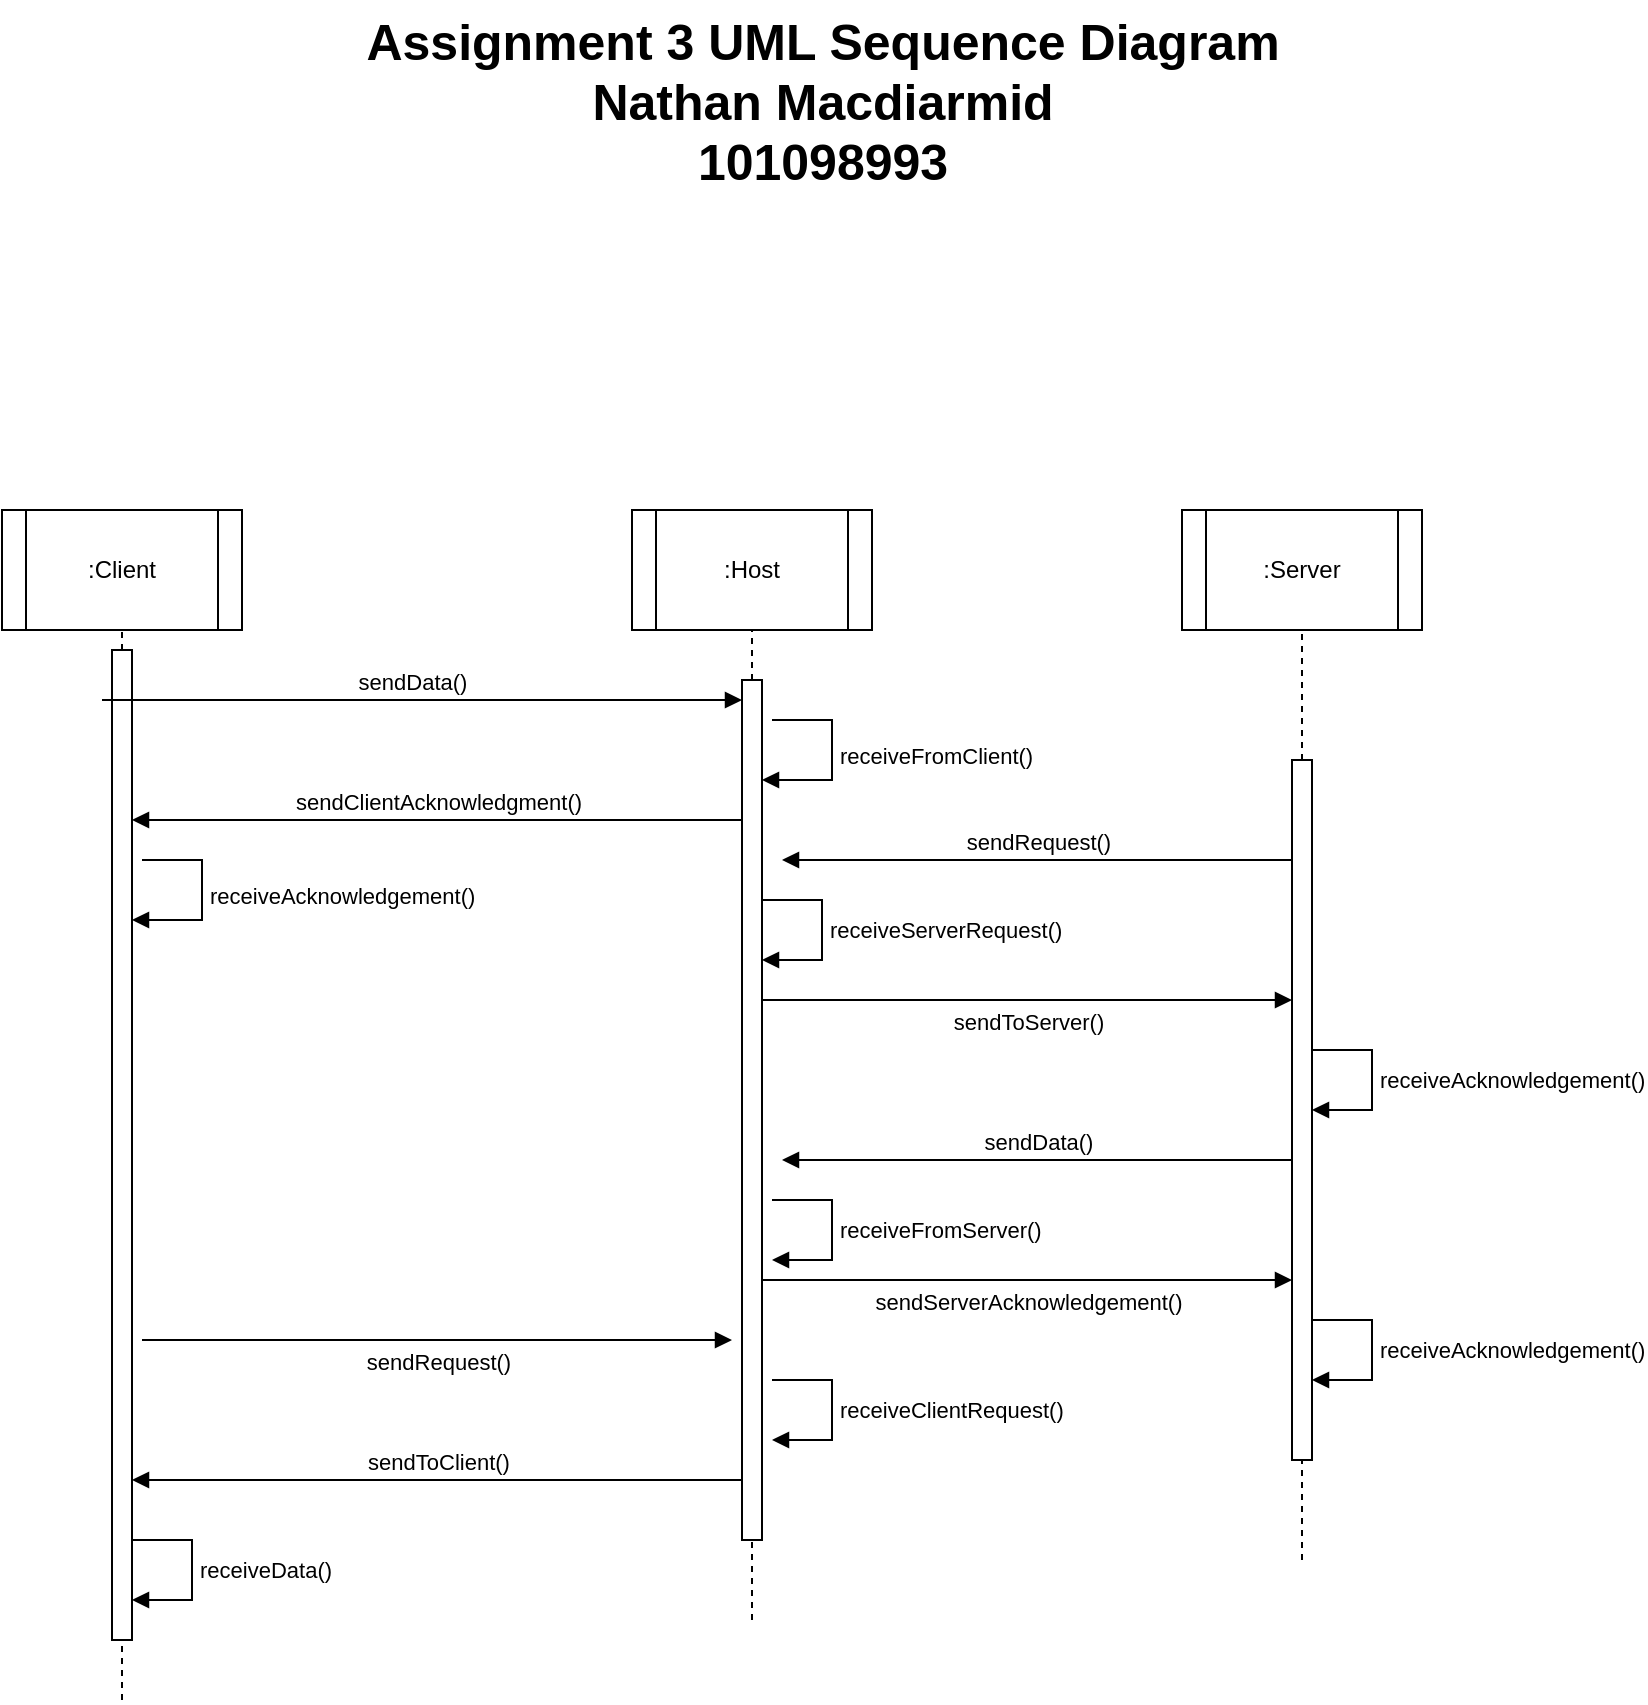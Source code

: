 <mxfile version="20.8.5" type="device"><diagram name="Page-1" id="S5A2Rhq36gFVXJn8bWv5"><mxGraphModel dx="954" dy="591" grid="1" gridSize="10" guides="1" tooltips="1" connect="1" arrows="1" fold="1" page="1" pageScale="1" pageWidth="850" pageHeight="1100" math="0" shadow="0"><root><mxCell id="0"/><mxCell id="1" parent="0"/><mxCell id="I9waspLgEDSn2PlxVmk4-1" value=":Client" style="shape=process;whiteSpace=wrap;html=1;backgroundOutline=1;" parent="1" vertex="1"><mxGeometry x="10" y="325" width="120" height="60" as="geometry"/></mxCell><mxCell id="I9waspLgEDSn2PlxVmk4-4" value="" style="endArrow=none;dashed=1;html=1;rounded=0;entryX=0.5;entryY=1;entryDx=0;entryDy=0;startArrow=none;" parent="1" source="I9waspLgEDSn2PlxVmk4-11" target="I9waspLgEDSn2PlxVmk4-1" edge="1"><mxGeometry width="50" height="50" relative="1" as="geometry"><mxPoint x="70" y="957" as="sourcePoint"/><mxPoint x="230" y="145" as="targetPoint"/></mxGeometry></mxCell><mxCell id="I9waspLgEDSn2PlxVmk4-5" value=":Server" style="shape=process;whiteSpace=wrap;html=1;backgroundOutline=1;" parent="1" vertex="1"><mxGeometry x="600" y="325" width="120" height="60" as="geometry"/></mxCell><mxCell id="I9waspLgEDSn2PlxVmk4-6" value="" style="endArrow=none;dashed=1;html=1;rounded=0;entryX=0.5;entryY=1;entryDx=0;entryDy=0;startArrow=none;" parent="1" source="I9waspLgEDSn2PlxVmk4-21" target="I9waspLgEDSn2PlxVmk4-5" edge="1"><mxGeometry width="50" height="50" relative="1" as="geometry"><mxPoint x="660" y="1135" as="sourcePoint"/><mxPoint x="820" y="145" as="targetPoint"/></mxGeometry></mxCell><mxCell id="I9waspLgEDSn2PlxVmk4-7" value=":Host" style="shape=process;whiteSpace=wrap;html=1;backgroundOutline=1;" parent="1" vertex="1"><mxGeometry x="325" y="325" width="120" height="60" as="geometry"/></mxCell><mxCell id="I9waspLgEDSn2PlxVmk4-8" value="" style="endArrow=none;dashed=1;html=1;rounded=0;entryX=0.5;entryY=1;entryDx=0;entryDy=0;startArrow=none;" parent="1" source="I9waspLgEDSn2PlxVmk4-16" target="I9waspLgEDSn2PlxVmk4-7" edge="1"><mxGeometry width="50" height="50" relative="1" as="geometry"><mxPoint x="385" y="957" as="sourcePoint"/><mxPoint x="545" y="145" as="targetPoint"/></mxGeometry></mxCell><mxCell id="I9waspLgEDSn2PlxVmk4-13" value="" style="endArrow=none;dashed=1;html=1;rounded=0;entryX=0.5;entryY=1;entryDx=0;entryDy=0;" parent="1" target="I9waspLgEDSn2PlxVmk4-11" edge="1"><mxGeometry width="50" height="50" relative="1" as="geometry"><mxPoint x="70" y="920" as="sourcePoint"/><mxPoint x="70" y="385" as="targetPoint"/></mxGeometry></mxCell><mxCell id="I9waspLgEDSn2PlxVmk4-11" value="" style="html=1;points=[];perimeter=orthogonalPerimeter;outlineConnect=0;targetShapes=umlLifeline;portConstraint=eastwest;newEdgeStyle={&quot;edgeStyle&quot;:&quot;elbowEdgeStyle&quot;,&quot;elbow&quot;:&quot;vertical&quot;,&quot;curved&quot;:0,&quot;rounded&quot;:0};" parent="1" vertex="1"><mxGeometry x="65" y="395" width="10" height="495" as="geometry"/></mxCell><mxCell id="I9waspLgEDSn2PlxVmk4-17" value="" style="endArrow=none;dashed=1;html=1;rounded=0;entryX=0.5;entryY=1;entryDx=0;entryDy=0;" parent="1" target="I9waspLgEDSn2PlxVmk4-16" edge="1"><mxGeometry width="50" height="50" relative="1" as="geometry"><mxPoint x="385" y="880" as="sourcePoint"/><mxPoint x="385" y="385" as="targetPoint"/></mxGeometry></mxCell><mxCell id="I9waspLgEDSn2PlxVmk4-16" value="" style="html=1;points=[];perimeter=orthogonalPerimeter;outlineConnect=0;targetShapes=umlLifeline;portConstraint=eastwest;newEdgeStyle={&quot;edgeStyle&quot;:&quot;elbowEdgeStyle&quot;,&quot;elbow&quot;:&quot;vertical&quot;,&quot;curved&quot;:0,&quot;rounded&quot;:0};" parent="1" vertex="1"><mxGeometry x="380" y="410" width="10" height="430" as="geometry"/></mxCell><mxCell id="I9waspLgEDSn2PlxVmk4-18" value="sendData()" style="html=1;verticalAlign=bottom;endArrow=block;edgeStyle=elbowEdgeStyle;elbow=vertical;curved=0;rounded=0;" parent="1" target="I9waspLgEDSn2PlxVmk4-16" edge="1"><mxGeometry width="80" relative="1" as="geometry"><mxPoint x="70" y="420" as="sourcePoint"/><mxPoint x="155" y="505" as="targetPoint"/><Array as="points"><mxPoint x="60" y="420"/></Array></mxGeometry></mxCell><mxCell id="I9waspLgEDSn2PlxVmk4-22" value="" style="endArrow=none;dashed=1;html=1;rounded=0;entryX=0.5;entryY=1;entryDx=0;entryDy=0;" parent="1" target="I9waspLgEDSn2PlxVmk4-21" edge="1"><mxGeometry width="50" height="50" relative="1" as="geometry"><mxPoint x="660" y="850" as="sourcePoint"/><mxPoint x="660" y="385" as="targetPoint"/></mxGeometry></mxCell><mxCell id="I9waspLgEDSn2PlxVmk4-21" value="" style="html=1;points=[];perimeter=orthogonalPerimeter;outlineConnect=0;targetShapes=umlLifeline;portConstraint=eastwest;newEdgeStyle={&quot;edgeStyle&quot;:&quot;elbowEdgeStyle&quot;,&quot;elbow&quot;:&quot;vertical&quot;,&quot;curved&quot;:0,&quot;rounded&quot;:0};" parent="1" vertex="1"><mxGeometry x="655" y="450" width="10" height="350" as="geometry"/></mxCell><mxCell id="I9waspLgEDSn2PlxVmk4-26" value="sendRequest()" style="html=1;verticalAlign=bottom;endArrow=block;edgeStyle=elbowEdgeStyle;elbow=vertical;curved=0;rounded=0;" parent="1" source="I9waspLgEDSn2PlxVmk4-21" edge="1"><mxGeometry width="80" relative="1" as="geometry"><mxPoint x="510" y="595" as="sourcePoint"/><mxPoint x="400" y="500" as="targetPoint"/></mxGeometry></mxCell><mxCell id="I9waspLgEDSn2PlxVmk4-30" value="&lt;b style=&quot;font-size: 25px;&quot;&gt;Assignment 3 UML Sequence Diagram&lt;br&gt;Nathan Macdiarmid&lt;br&gt;101098993&lt;/b&gt;" style="text;html=1;align=center;verticalAlign=middle;resizable=0;points=[];autosize=1;strokeColor=none;fillColor=none;" parent="1" vertex="1"><mxGeometry x="180" y="70" width="480" height="100" as="geometry"/></mxCell><mxCell id="ju7oZQ7BvKSLYtZjIsFT-10" value="receiveFromClient()" style="edgeStyle=orthogonalEdgeStyle;html=1;align=left;spacingLeft=2;endArrow=block;rounded=0;" edge="1" parent="1"><mxGeometry relative="1" as="geometry"><mxPoint x="395" y="430" as="sourcePoint"/><Array as="points"><mxPoint x="425" y="430"/></Array><mxPoint x="390" y="460" as="targetPoint"/></mxGeometry></mxCell><mxCell id="ju7oZQ7BvKSLYtZjIsFT-12" value="sendClientAcknowledgment()" style="html=1;verticalAlign=bottom;endArrow=block;edgeStyle=elbowEdgeStyle;elbow=vertical;curved=0;rounded=0;exitX=0;exitY=0.957;exitDx=0;exitDy=0;exitPerimeter=0;" edge="1" parent="1"><mxGeometry width="80" relative="1" as="geometry"><mxPoint x="380" y="480.005" as="sourcePoint"/><mxPoint x="75" y="480.4" as="targetPoint"/></mxGeometry></mxCell><mxCell id="ju7oZQ7BvKSLYtZjIsFT-13" value="sendToServer()" style="html=1;verticalAlign=bottom;endArrow=block;edgeStyle=elbowEdgeStyle;elbow=vertical;curved=0;rounded=0;" edge="1" parent="1"><mxGeometry y="-20" width="80" relative="1" as="geometry"><mxPoint x="390" y="570" as="sourcePoint"/><mxPoint x="655" y="570" as="targetPoint"/><Array as="points"/><mxPoint as="offset"/></mxGeometry></mxCell><mxCell id="ju7oZQ7BvKSLYtZjIsFT-14" value="receiveAcknowledgement()" style="edgeStyle=orthogonalEdgeStyle;html=1;align=left;spacingLeft=2;endArrow=block;rounded=0;" edge="1" parent="1"><mxGeometry relative="1" as="geometry"><mxPoint x="80" y="500" as="sourcePoint"/><Array as="points"><mxPoint x="110" y="500"/></Array><mxPoint x="75" y="530" as="targetPoint"/></mxGeometry></mxCell><mxCell id="ju7oZQ7BvKSLYtZjIsFT-15" value="sendData()" style="html=1;verticalAlign=bottom;endArrow=block;edgeStyle=elbowEdgeStyle;elbow=vertical;curved=0;rounded=0;" edge="1" parent="1"><mxGeometry width="80" relative="1" as="geometry"><mxPoint x="655" y="650" as="sourcePoint"/><mxPoint x="400" y="650" as="targetPoint"/></mxGeometry></mxCell><mxCell id="ju7oZQ7BvKSLYtZjIsFT-16" value="sendServerAcknowledgement()" style="html=1;verticalAlign=bottom;endArrow=block;edgeStyle=elbowEdgeStyle;elbow=vertical;curved=0;rounded=0;" edge="1" parent="1"><mxGeometry y="-20" width="80" relative="1" as="geometry"><mxPoint x="390" y="710" as="sourcePoint"/><mxPoint x="655" y="710" as="targetPoint"/><Array as="points"/><mxPoint as="offset"/></mxGeometry></mxCell><mxCell id="ju7oZQ7BvKSLYtZjIsFT-17" value="receiveAcknowledgement()" style="html=1;align=left;spacingLeft=2;endArrow=block;rounded=0;edgeStyle=orthogonalEdgeStyle;curved=0;rounded=0;" edge="1" parent="1"><mxGeometry relative="1" as="geometry"><mxPoint x="665" y="730" as="sourcePoint"/><Array as="points"><mxPoint x="695" y="730"/><mxPoint x="695" y="760"/></Array><mxPoint x="665" y="760" as="targetPoint"/></mxGeometry></mxCell><mxCell id="ju7oZQ7BvKSLYtZjIsFT-19" value="receiveFromServer()" style="html=1;align=left;spacingLeft=2;endArrow=block;rounded=0;edgeStyle=orthogonalEdgeStyle;curved=0;rounded=0;" edge="1" parent="1"><mxGeometry relative="1" as="geometry"><mxPoint x="395" y="670" as="sourcePoint"/><Array as="points"><mxPoint x="425" y="670"/><mxPoint x="425" y="700"/></Array><mxPoint x="395" y="700" as="targetPoint"/></mxGeometry></mxCell><mxCell id="ju7oZQ7BvKSLYtZjIsFT-20" value="receiveAcknowledgement()" style="html=1;align=left;spacingLeft=2;endArrow=block;rounded=0;edgeStyle=orthogonalEdgeStyle;curved=0;rounded=0;" edge="1" parent="1"><mxGeometry relative="1" as="geometry"><mxPoint x="665" y="595" as="sourcePoint"/><Array as="points"><mxPoint x="695" y="595"/><mxPoint x="695" y="625"/></Array><mxPoint x="665" y="625" as="targetPoint"/></mxGeometry></mxCell><mxCell id="ju7oZQ7BvKSLYtZjIsFT-21" value="receiveServerRequest()" style="html=1;align=left;spacingLeft=2;endArrow=block;rounded=0;edgeStyle=orthogonalEdgeStyle;curved=0;rounded=0;" edge="1" parent="1"><mxGeometry relative="1" as="geometry"><mxPoint x="390" y="520" as="sourcePoint"/><Array as="points"><mxPoint x="420" y="520"/><mxPoint x="420" y="550"/></Array><mxPoint x="390" y="550" as="targetPoint"/></mxGeometry></mxCell><mxCell id="ju7oZQ7BvKSLYtZjIsFT-22" value="sendRequest()" style="html=1;verticalAlign=bottom;endArrow=block;edgeStyle=elbowEdgeStyle;elbow=vertical;curved=0;rounded=0;" edge="1" parent="1"><mxGeometry y="-20" width="80" relative="1" as="geometry"><mxPoint x="80" y="740" as="sourcePoint"/><mxPoint x="375" y="740" as="targetPoint"/><Array as="points"/><mxPoint as="offset"/></mxGeometry></mxCell><mxCell id="ju7oZQ7BvKSLYtZjIsFT-23" value="receiveClientRequest()" style="html=1;align=left;spacingLeft=2;endArrow=block;rounded=0;edgeStyle=orthogonalEdgeStyle;curved=0;rounded=0;" edge="1" parent="1"><mxGeometry relative="1" as="geometry"><mxPoint x="395" y="760" as="sourcePoint"/><Array as="points"><mxPoint x="425" y="760"/><mxPoint x="425" y="790"/></Array><mxPoint x="395" y="790" as="targetPoint"/></mxGeometry></mxCell><mxCell id="ju7oZQ7BvKSLYtZjIsFT-24" value="sendToClient()" style="html=1;verticalAlign=bottom;endArrow=block;edgeStyle=elbowEdgeStyle;elbow=vertical;curved=0;rounded=0;exitX=0;exitY=0.957;exitDx=0;exitDy=0;exitPerimeter=0;" edge="1" parent="1"><mxGeometry width="80" relative="1" as="geometry"><mxPoint x="380" y="810.005" as="sourcePoint"/><mxPoint x="75" y="810.4" as="targetPoint"/></mxGeometry></mxCell><mxCell id="ju7oZQ7BvKSLYtZjIsFT-25" value="receiveData()" style="html=1;align=left;spacingLeft=2;endArrow=block;rounded=0;edgeStyle=orthogonalEdgeStyle;curved=0;rounded=0;" edge="1" parent="1"><mxGeometry relative="1" as="geometry"><mxPoint x="75" y="840" as="sourcePoint"/><Array as="points"><mxPoint x="105" y="840"/><mxPoint x="105" y="870"/></Array><mxPoint x="75" y="870" as="targetPoint"/></mxGeometry></mxCell></root></mxGraphModel></diagram></mxfile>
